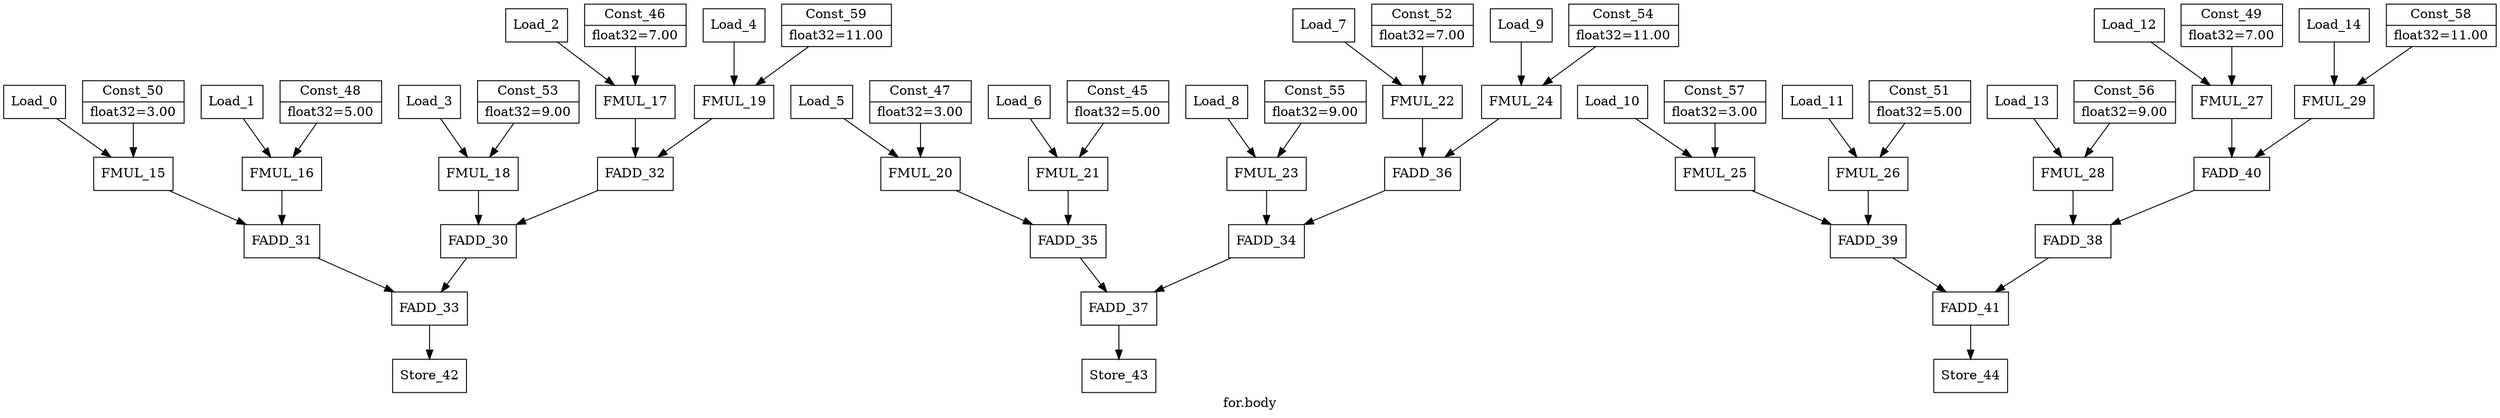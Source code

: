digraph "for.body" {
	label="for.body";
	//Graph Properties

	Load_0 [shape=record,opcode=input,label="{Load_0}"];
	Load_0 -> FMUL_15[operand=any2input];
	Load_1 [shape=record,opcode=input,label="{Load_1}"];
	Load_1 -> FMUL_16[operand=any2input];
	Load_2 [shape=record,opcode=input,label="{Load_2}"];
	Load_2 -> FMUL_17[operand=any2input];
	Load_3 [shape=record,opcode=input,label="{Load_3}"];
	Load_3 -> FMUL_18[operand=any2input];
	Load_4 [shape=record,opcode=input,label="{Load_4}"];
	Load_4 -> FMUL_19[operand=any2input];
	Load_5 [shape=record,opcode=input,label="{Load_5}"];
	Load_5 -> FMUL_20[operand=any2input];
	Load_6 [shape=record,opcode=input,label="{Load_6}"];
	Load_6 -> FMUL_21[operand=any2input];
	Load_7 [shape=record,opcode=input,label="{Load_7}"];
	Load_7 -> FMUL_22[operand=any2input];
	Load_8 [shape=record,opcode=input,label="{Load_8}"];
	Load_8 -> FMUL_23[operand=any2input];
	Load_9 [shape=record,opcode=input,label="{Load_9}"];
	Load_9 -> FMUL_24[operand=any2input];
	Load_10 [shape=record,opcode=input,label="{Load_10}"];
	Load_10 -> FMUL_25[operand=any2input];
	Load_11 [shape=record,opcode=input,label="{Load_11}"];
	Load_11 -> FMUL_26[operand=any2input];
	Load_12 [shape=record,opcode=input,label="{Load_12}"];
	Load_12 -> FMUL_27[operand=any2input];
	Load_13 [shape=record,opcode=input,label="{Load_13}"];
	Load_13 -> FMUL_28[operand=any2input];
	Load_14 [shape=record,opcode=input,label="{Load_14}"];
	Load_14 -> FMUL_29[operand=any2input];
	FMUL_15 [shape=record,type=op,opcode=FMUL,label="{FMUL_15}"];
	FMUL_15 -> FADD_31[operand=any2input];
	FMUL_16 [shape=record,type=op,opcode=FMUL,label="{FMUL_16}"];
	FMUL_16 -> FADD_31[operand=any2input];
	FMUL_17 [shape=record,type=op,opcode=FMUL,label="{FMUL_17}"];
	FMUL_17 -> FADD_32[operand=any2input];
	FMUL_18 [shape=record,type=op,opcode=FMUL,label="{FMUL_18}"];
	FMUL_18 -> FADD_30[operand=any2input];
	FMUL_19 [shape=record,type=op,opcode=FMUL,label="{FMUL_19}"];
	FMUL_19 -> FADD_32[operand=any2input];
	FMUL_20 [shape=record,type=op,opcode=FMUL,label="{FMUL_20}"];
	FMUL_20 -> FADD_35[operand=any2input];
	FMUL_21 [shape=record,type=op,opcode=FMUL,label="{FMUL_21}"];
	FMUL_21 -> FADD_35[operand=any2input];
	FMUL_22 [shape=record,type=op,opcode=FMUL,label="{FMUL_22}"];
	FMUL_22 -> FADD_36[operand=any2input];
	FMUL_23 [shape=record,type=op,opcode=FMUL,label="{FMUL_23}"];
	FMUL_23 -> FADD_34[operand=any2input];
	FMUL_24 [shape=record,type=op,opcode=FMUL,label="{FMUL_24}"];
	FMUL_24 -> FADD_36[operand=any2input];
	FMUL_25 [shape=record,type=op,opcode=FMUL,label="{FMUL_25}"];
	FMUL_25 -> FADD_39[operand=any2input];
	FMUL_26 [shape=record,type=op,opcode=FMUL,label="{FMUL_26}"];
	FMUL_26 -> FADD_39[operand=any2input];
	FMUL_27 [shape=record,type=op,opcode=FMUL,label="{FMUL_27}"];
	FMUL_27 -> FADD_40[operand=any2input];
	FMUL_28 [shape=record,type=op,opcode=FMUL,label="{FMUL_28}"];
	FMUL_28 -> FADD_38[operand=any2input];
	FMUL_29 [shape=record,type=op,opcode=FMUL,label="{FMUL_29}"];
	FMUL_29 -> FADD_40[operand=any2input];
	FADD_33 [shape=record,type=op,opcode=FADD,label="{FADD_33}"];
	FADD_33 -> Store_42[operand=any2input];
	FADD_37 [shape=record,type=op,opcode=FADD,label="{FADD_37}"];
	FADD_37 -> Store_43[operand=any2input];
	FADD_41 [shape=record,type=op,opcode=FADD,label="{FADD_41}"];
	FADD_41 -> Store_44[operand=any2input];
	Store_42 [shape=record,opcode=output,label="{Store_42}"];
	Store_43 [shape=record,opcode=output,label="{Store_43}"];
	Store_44 [shape=record,opcode=output,label="{Store_44}"];
	Const_45 [shape=record,opcode=const,constVal="1",float32=5.00,label="{Const_45|float32=5.00}"];
	Const_45 -> FMUL_21[operand=any2input];
	Const_46 [shape=record,opcode=const,constVal="1",float32=7.00,label="{Const_46|float32=7.00}"];
	Const_46 -> FMUL_17[operand=any2input];
	Const_47 [shape=record,opcode=const,constVal="1",float32=3.00,label="{Const_47|float32=3.00}"];
	Const_47 -> FMUL_20[operand=any2input];
	Const_48 [shape=record,opcode=const,constVal="1",float32=5.00,label="{Const_48|float32=5.00}"];
	Const_48 -> FMUL_16[operand=any2input];
	Const_49 [shape=record,opcode=const,constVal="1",float32=7.00,label="{Const_49|float32=7.00}"];
	Const_49 -> FMUL_27[operand=any2input];
	Const_50 [shape=record,opcode=const,constVal="1",float32=3.00,label="{Const_50|float32=3.00}"];
	Const_50 -> FMUL_15[operand=any2input];
	Const_51 [shape=record,opcode=const,constVal="1",float32=5.00,label="{Const_51|float32=5.00}"];
	Const_51 -> FMUL_26[operand=any2input];
	Const_52 [shape=record,opcode=const,constVal="1",float32=7.00,label="{Const_52|float32=7.00}"];
	Const_52 -> FMUL_22[operand=any2input];
	Const_53 [shape=record,opcode=const,constVal="1",float32=9.00,label="{Const_53|float32=9.00}"];
	Const_53 -> FMUL_18[operand=any2input];
	Const_54 [shape=record,opcode=const,constVal="1",float32=11.00,label="{Const_54|float32=11.00}"];
	Const_54 -> FMUL_24[operand=any2input];
	Const_55 [shape=record,opcode=const,constVal="1",float32=9.00,label="{Const_55|float32=9.00}"];
	Const_55 -> FMUL_23[operand=any2input];
	Const_56 [shape=record,opcode=const,constVal="1",float32=9.00,label="{Const_56|float32=9.00}"];
	Const_56 -> FMUL_28[operand=any2input];
	Const_57 [shape=record,opcode=const,constVal="1",float32=3.00,label="{Const_57|float32=3.00}"];
	Const_57 -> FMUL_25[operand=any2input];
	Const_58 [shape=record,opcode=const,constVal="1",float32=11.00,label="{Const_58|float32=11.00}"];
	Const_58 -> FMUL_29[operand=any2input];
	Const_59 [shape=record,opcode=const,constVal="1",float32=11.00,label="{Const_59|float32=11.00}"];
	Const_59 -> FMUL_19[operand=any2input];
	FADD_32 [shape=record,type=op,opcode=FADD,label="{FADD_32}"];
	FADD_32 -> FADD_30[operand=any2input];
	FADD_31 [shape=record,type=op,opcode=FADD,label="{FADD_31}"];
	FADD_31 -> FADD_33[operand=any2input];
	FADD_30 [shape=record,type=op,opcode=FADD,label="{FADD_30}"];
	FADD_30 -> FADD_33[operand=any2input];
	FADD_36 [shape=record,type=op,opcode=FADD,label="{FADD_36}"];
	FADD_36 -> FADD_34[operand=any2input];
	FADD_35 [shape=record,type=op,opcode=FADD,label="{FADD_35}"];
	FADD_35 -> FADD_37[operand=any2input];
	FADD_34 [shape=record,type=op,opcode=FADD,label="{FADD_34}"];
	FADD_34 -> FADD_37[operand=any2input];
	FADD_40 [shape=record,type=op,opcode=FADD,label="{FADD_40}"];
	FADD_40 -> FADD_38[operand=any2input];
	FADD_39 [shape=record,type=op,opcode=FADD,label="{FADD_39}"];
	FADD_39 -> FADD_41[operand=any2input];
	FADD_38 [shape=record,type=op,opcode=FADD,label="{FADD_38}"];
	FADD_38 -> FADD_41[operand=any2input];
}
